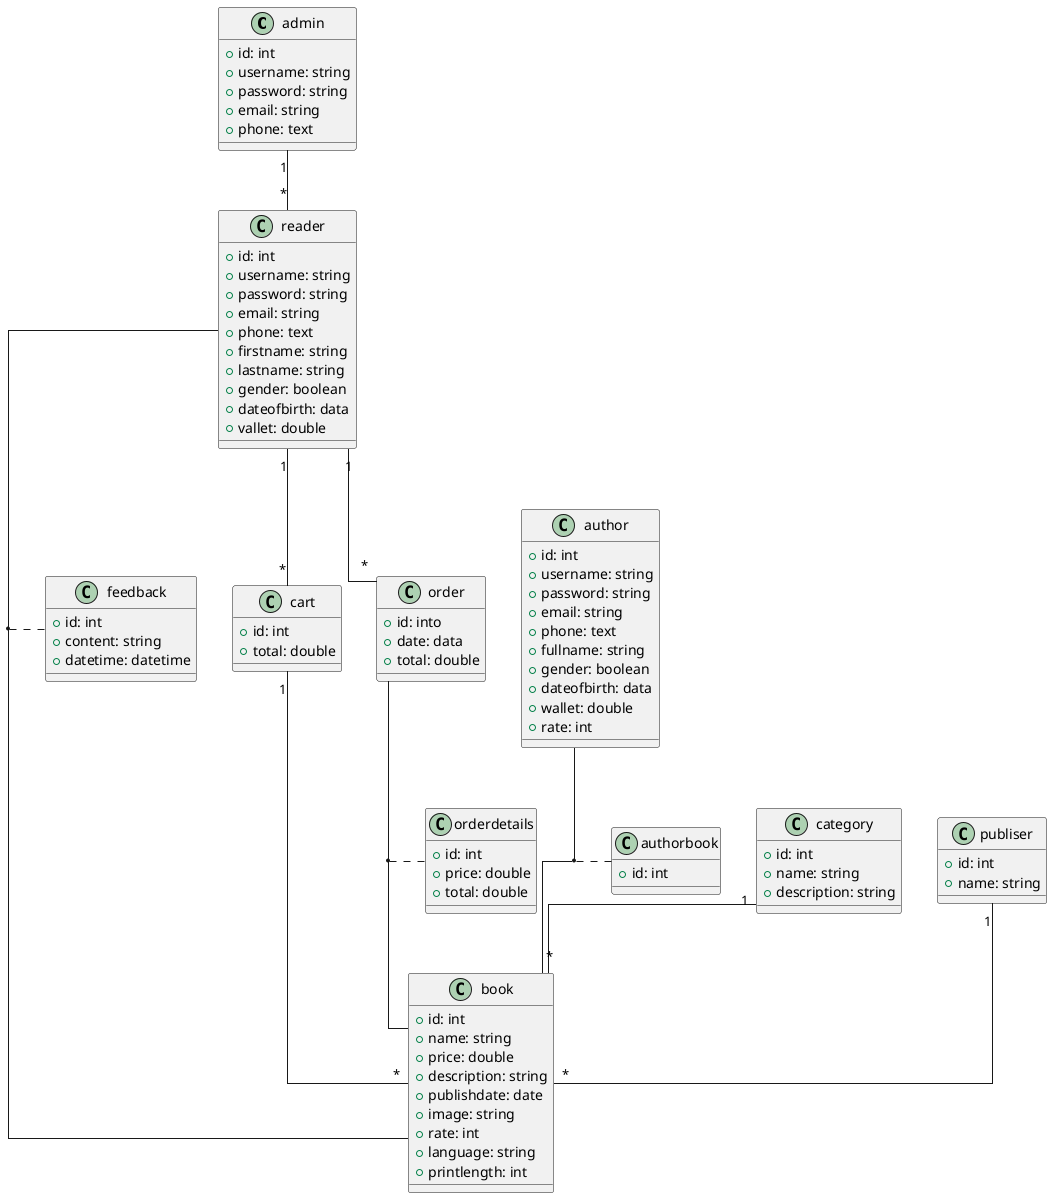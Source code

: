 @startuml
skinparam linetype ortho

class admin{
    + id: int
    + username: string
    + password: string
    + email: string 
    + phone: text
}

class reader{
    + id: int
    + username: string
    + password: string
    + email: string
    + phone: text
    + firstname: string
    + lastname: string
    + gender: boolean
    + dateofbirth: data
    + vallet: double
}

class category{
    + id: int 
    + name: string
    + description: string
}

class publiser{
    + id: int
    + name: string
}

class book{
    + id: int
    + name: string
    + price: double
    + description: string
    + publishdate: date 
    + image: string
    + rate: int
    + language: string
    + printlength: int
}

class cart{
    + id: int
    + total: double
}

class feedback{
    + id: int
    + content: string
    + datetime: datetime
}

class order{
    + id: into
    + date: data
    + total: double
}

class orderdetails{
    + id: int
    + price: double
    + total: double
}

class author{
    + id: int
    + username: string
    + password: string
    + email: string
    + phone: text
    + fullname: string
    + gender: boolean
    + dateofbirth: data
    + wallet: double
    + rate: int

}

class authorbook{
    + id: int
}


reader "1" -- "*" cart
cart "1" -- "*" book
reader "1" -- "*" order
category "1" -- "*" book
publiser "1" -- "*" book
admin "1" -- "*" reader

(reader,book) .. feedback
(order,book) .. orderdetails
(author,book) .. authorbook

@enduml